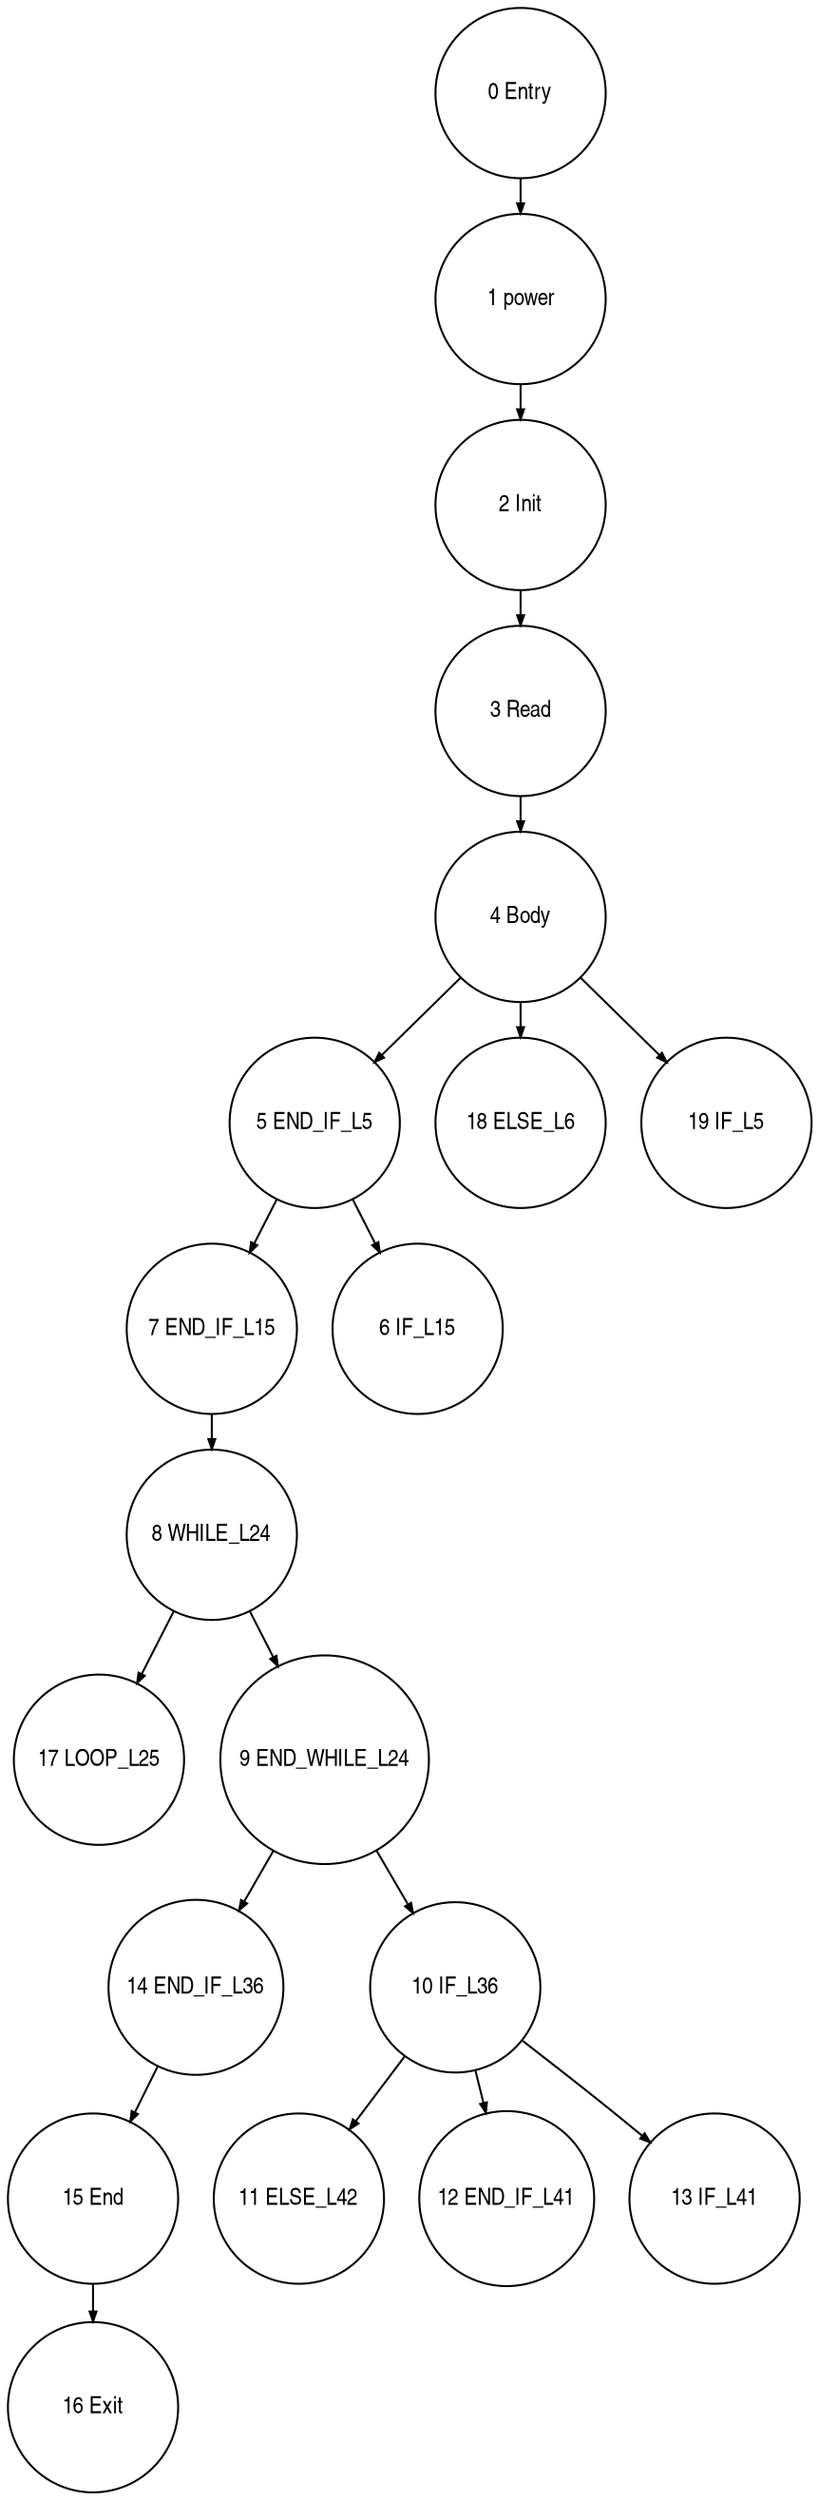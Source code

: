digraph G {
  ranksep=.25;
  edge [arrowsize=.5]
  node [shape=circle, fontname="ArialNarrow",
        fontsize=12,  height=1.2];
  "5 END_IF_L5"; "16 Exit"; "8 WHILE_L24"; "0 Entry"; "7 END_IF_L15"; "2 Init"; "6 IF_L15"; "15 End"; "18 ELSE_L6"; "11 ELSE_L42"; "17 LOOP_L25"; "19 IF_L5"; "12 END_IF_L41"; "4 Body"; "13 IF_L41"; "14 END_IF_L36"; "3 Read"; "1 power"; "9 END_WHILE_L24"; "10 IF_L36"; 
  "8 WHILE_L24" -> "9 END_WHILE_L24";
  "8 WHILE_L24" -> "17 LOOP_L25";
  "9 END_WHILE_L24" -> "10 IF_L36";
  "9 END_WHILE_L24" -> "14 END_IF_L36";
  "14 END_IF_L36" -> "15 End";
  "7 END_IF_L15" -> "8 WHILE_L24";
  "3 Read" -> "4 Body";
  "5 END_IF_L5" -> "6 IF_L15";
  "5 END_IF_L5" -> "7 END_IF_L15";
  "0 Entry" -> "1 power";
  "2 Init" -> "3 Read";
  "10 IF_L36" -> "11 ELSE_L42";
  "10 IF_L36" -> "12 END_IF_L41";
  "10 IF_L36" -> "13 IF_L41";
  "15 End" -> "16 Exit";
  "1 power" -> "2 Init";
  "4 Body" -> "5 END_IF_L5";
  "4 Body" -> "18 ELSE_L6";
  "4 Body" -> "19 IF_L5";
}

